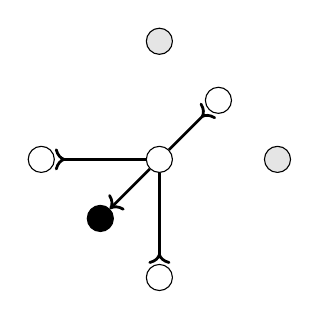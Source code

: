 \begin{tikzpicture}[%
  node distance=1.5cm, auto,
  wnode/.style={circle,fill=white,draw},
  bnode/.style={circle,fill=black,draw},
  gnode/.style={circle,fill=black!10,draw},
  thickline/.style={line width=1pt}]
  \node[wnode] (O) {};
  \node[wnode] [left of=O] (O1) {};
  \node[wnode] [right of=O, above of=O, node distance=0.75cm] (O2) {};
  \node[wnode] [below of=O] (O3) {};
  \node[gnode] (N1) [right of=O] {};
  \node[bnode] (N2) [left of=O, below of=O, node distance=0.75cm] {};
  \node[gnode] (N3) [above of=O] {};
  \path[thickline, >-] (O1) edge (O);
  \path[thickline, >-] (O2) edge (O);
  \path[thickline, >-] (O3) edge (O);
  \draw[thickline,->] (O) to node {} (N2);
\end{tikzpicture}
